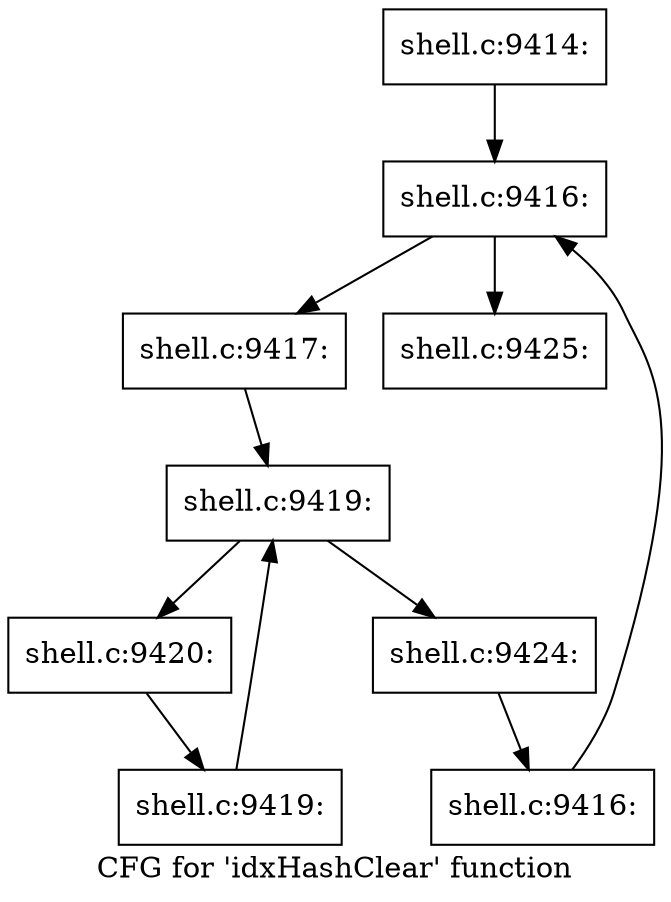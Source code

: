 digraph "CFG for 'idxHashClear' function" {
	label="CFG for 'idxHashClear' function";

	Node0x560276d03af0 [shape=record,label="{shell.c:9414:}"];
	Node0x560276d03af0 -> Node0x560276d05220;
	Node0x560276d05220 [shape=record,label="{shell.c:9416:}"];
	Node0x560276d05220 -> Node0x560276d05b00;
	Node0x560276d05220 -> Node0x560276d04030;
	Node0x560276d05b00 [shape=record,label="{shell.c:9417:}"];
	Node0x560276d05b00 -> Node0x560276d06880;
	Node0x560276d06880 [shape=record,label="{shell.c:9419:}"];
	Node0x560276d06880 -> Node0x560276d06aa0;
	Node0x560276d06880 -> Node0x560276d06330;
	Node0x560276d06aa0 [shape=record,label="{shell.c:9420:}"];
	Node0x560276d06aa0 -> Node0x560276d06a10;
	Node0x560276d06a10 [shape=record,label="{shell.c:9419:}"];
	Node0x560276d06a10 -> Node0x560276d06880;
	Node0x560276d06330 [shape=record,label="{shell.c:9424:}"];
	Node0x560276d06330 -> Node0x560276d05a70;
	Node0x560276d05a70 [shape=record,label="{shell.c:9416:}"];
	Node0x560276d05a70 -> Node0x560276d05220;
	Node0x560276d04030 [shape=record,label="{shell.c:9425:}"];
}
